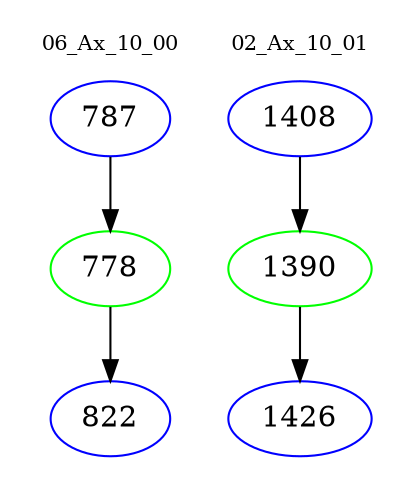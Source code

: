 digraph{
subgraph cluster_0 {
color = white
label = "06_Ax_10_00";
fontsize=10;
T0_787 [label="787", color="blue"]
T0_787 -> T0_778 [color="black"]
T0_778 [label="778", color="green"]
T0_778 -> T0_822 [color="black"]
T0_822 [label="822", color="blue"]
}
subgraph cluster_1 {
color = white
label = "02_Ax_10_01";
fontsize=10;
T1_1408 [label="1408", color="blue"]
T1_1408 -> T1_1390 [color="black"]
T1_1390 [label="1390", color="green"]
T1_1390 -> T1_1426 [color="black"]
T1_1426 [label="1426", color="blue"]
}
}
